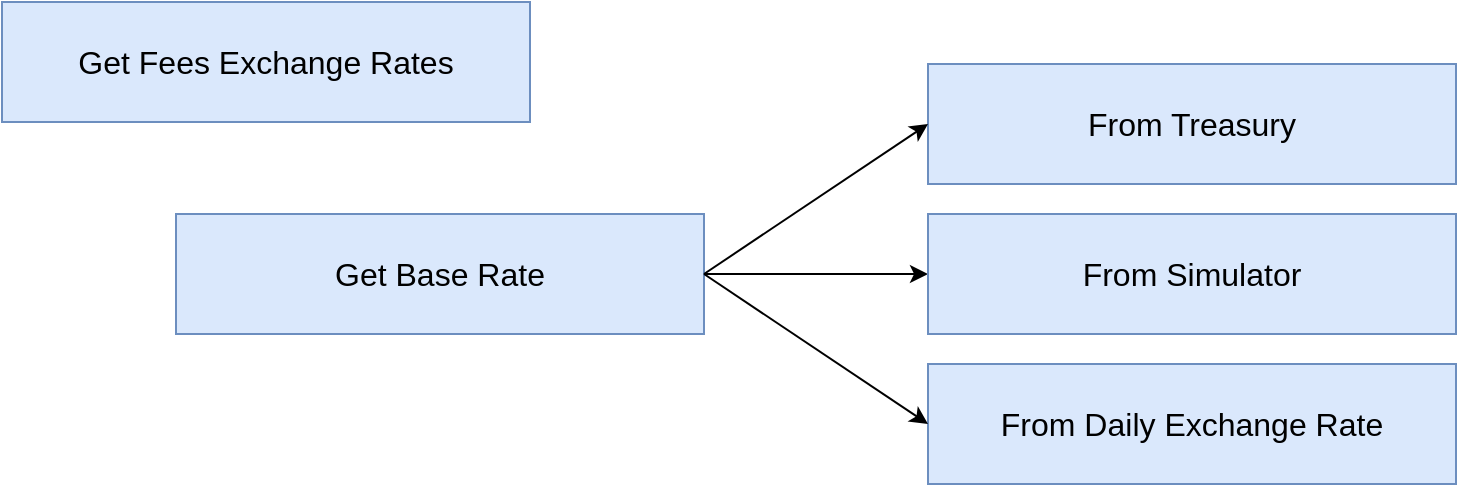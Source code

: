 <mxfile version="21.6.6" type="github">
  <diagram name="Página-1" id="OCQVt_zFbdHCXUs0rtO8">
    <mxGraphModel dx="1834" dy="750" grid="0" gridSize="10" guides="1" tooltips="1" connect="1" arrows="1" fold="1" page="0" pageScale="1" pageWidth="827" pageHeight="1169" math="0" shadow="0">
      <root>
        <mxCell id="0" />
        <mxCell id="1" parent="0" />
        <mxCell id="3WI0bjOclUP90dEZoIG7-1" value="Get Fees Exchange Rates" style="rounded=0;whiteSpace=wrap;html=1;fontSize=16;fillColor=#dae8fc;strokeColor=#6c8ebf;" vertex="1" parent="1">
          <mxGeometry x="-133" y="86" width="264" height="60" as="geometry" />
        </mxCell>
        <mxCell id="3WI0bjOclUP90dEZoIG7-7" value="" style="edgeStyle=orthogonalEdgeStyle;rounded=0;orthogonalLoop=1;jettySize=auto;html=1;" edge="1" parent="1" source="3WI0bjOclUP90dEZoIG7-2" target="3WI0bjOclUP90dEZoIG7-4">
          <mxGeometry relative="1" as="geometry" />
        </mxCell>
        <mxCell id="3WI0bjOclUP90dEZoIG7-2" value="Get Base Rate" style="rounded=0;whiteSpace=wrap;html=1;fontSize=16;fillColor=#dae8fc;strokeColor=#6c8ebf;" vertex="1" parent="1">
          <mxGeometry x="-46" y="192" width="264" height="60" as="geometry" />
        </mxCell>
        <mxCell id="3WI0bjOclUP90dEZoIG7-3" value="From Treasury" style="rounded=0;whiteSpace=wrap;html=1;fontSize=16;fillColor=#dae8fc;strokeColor=#6c8ebf;" vertex="1" parent="1">
          <mxGeometry x="330" y="117" width="264" height="60" as="geometry" />
        </mxCell>
        <mxCell id="3WI0bjOclUP90dEZoIG7-4" value="From Simulator" style="rounded=0;whiteSpace=wrap;html=1;fontSize=16;fillColor=#dae8fc;strokeColor=#6c8ebf;" vertex="1" parent="1">
          <mxGeometry x="330" y="192" width="264" height="60" as="geometry" />
        </mxCell>
        <mxCell id="3WI0bjOclUP90dEZoIG7-5" value="From Daily Exchange Rate" style="rounded=0;whiteSpace=wrap;html=1;fontSize=16;fillColor=#dae8fc;strokeColor=#6c8ebf;" vertex="1" parent="1">
          <mxGeometry x="330" y="267" width="264" height="60" as="geometry" />
        </mxCell>
        <mxCell id="3WI0bjOclUP90dEZoIG7-6" value="" style="endArrow=classic;html=1;rounded=0;entryX=0;entryY=0.5;entryDx=0;entryDy=0;exitX=1;exitY=0.5;exitDx=0;exitDy=0;" edge="1" parent="1" source="3WI0bjOclUP90dEZoIG7-2" target="3WI0bjOclUP90dEZoIG7-3">
          <mxGeometry width="50" height="50" relative="1" as="geometry">
            <mxPoint x="267" y="411" as="sourcePoint" />
            <mxPoint x="317" y="361" as="targetPoint" />
          </mxGeometry>
        </mxCell>
        <mxCell id="3WI0bjOclUP90dEZoIG7-8" value="" style="endArrow=classic;html=1;rounded=0;entryX=0;entryY=0.5;entryDx=0;entryDy=0;exitX=1;exitY=0.5;exitDx=0;exitDy=0;" edge="1" parent="1" source="3WI0bjOclUP90dEZoIG7-2" target="3WI0bjOclUP90dEZoIG7-5">
          <mxGeometry width="50" height="50" relative="1" as="geometry">
            <mxPoint x="267" y="411" as="sourcePoint" />
            <mxPoint x="317" y="361" as="targetPoint" />
          </mxGeometry>
        </mxCell>
      </root>
    </mxGraphModel>
  </diagram>
</mxfile>
